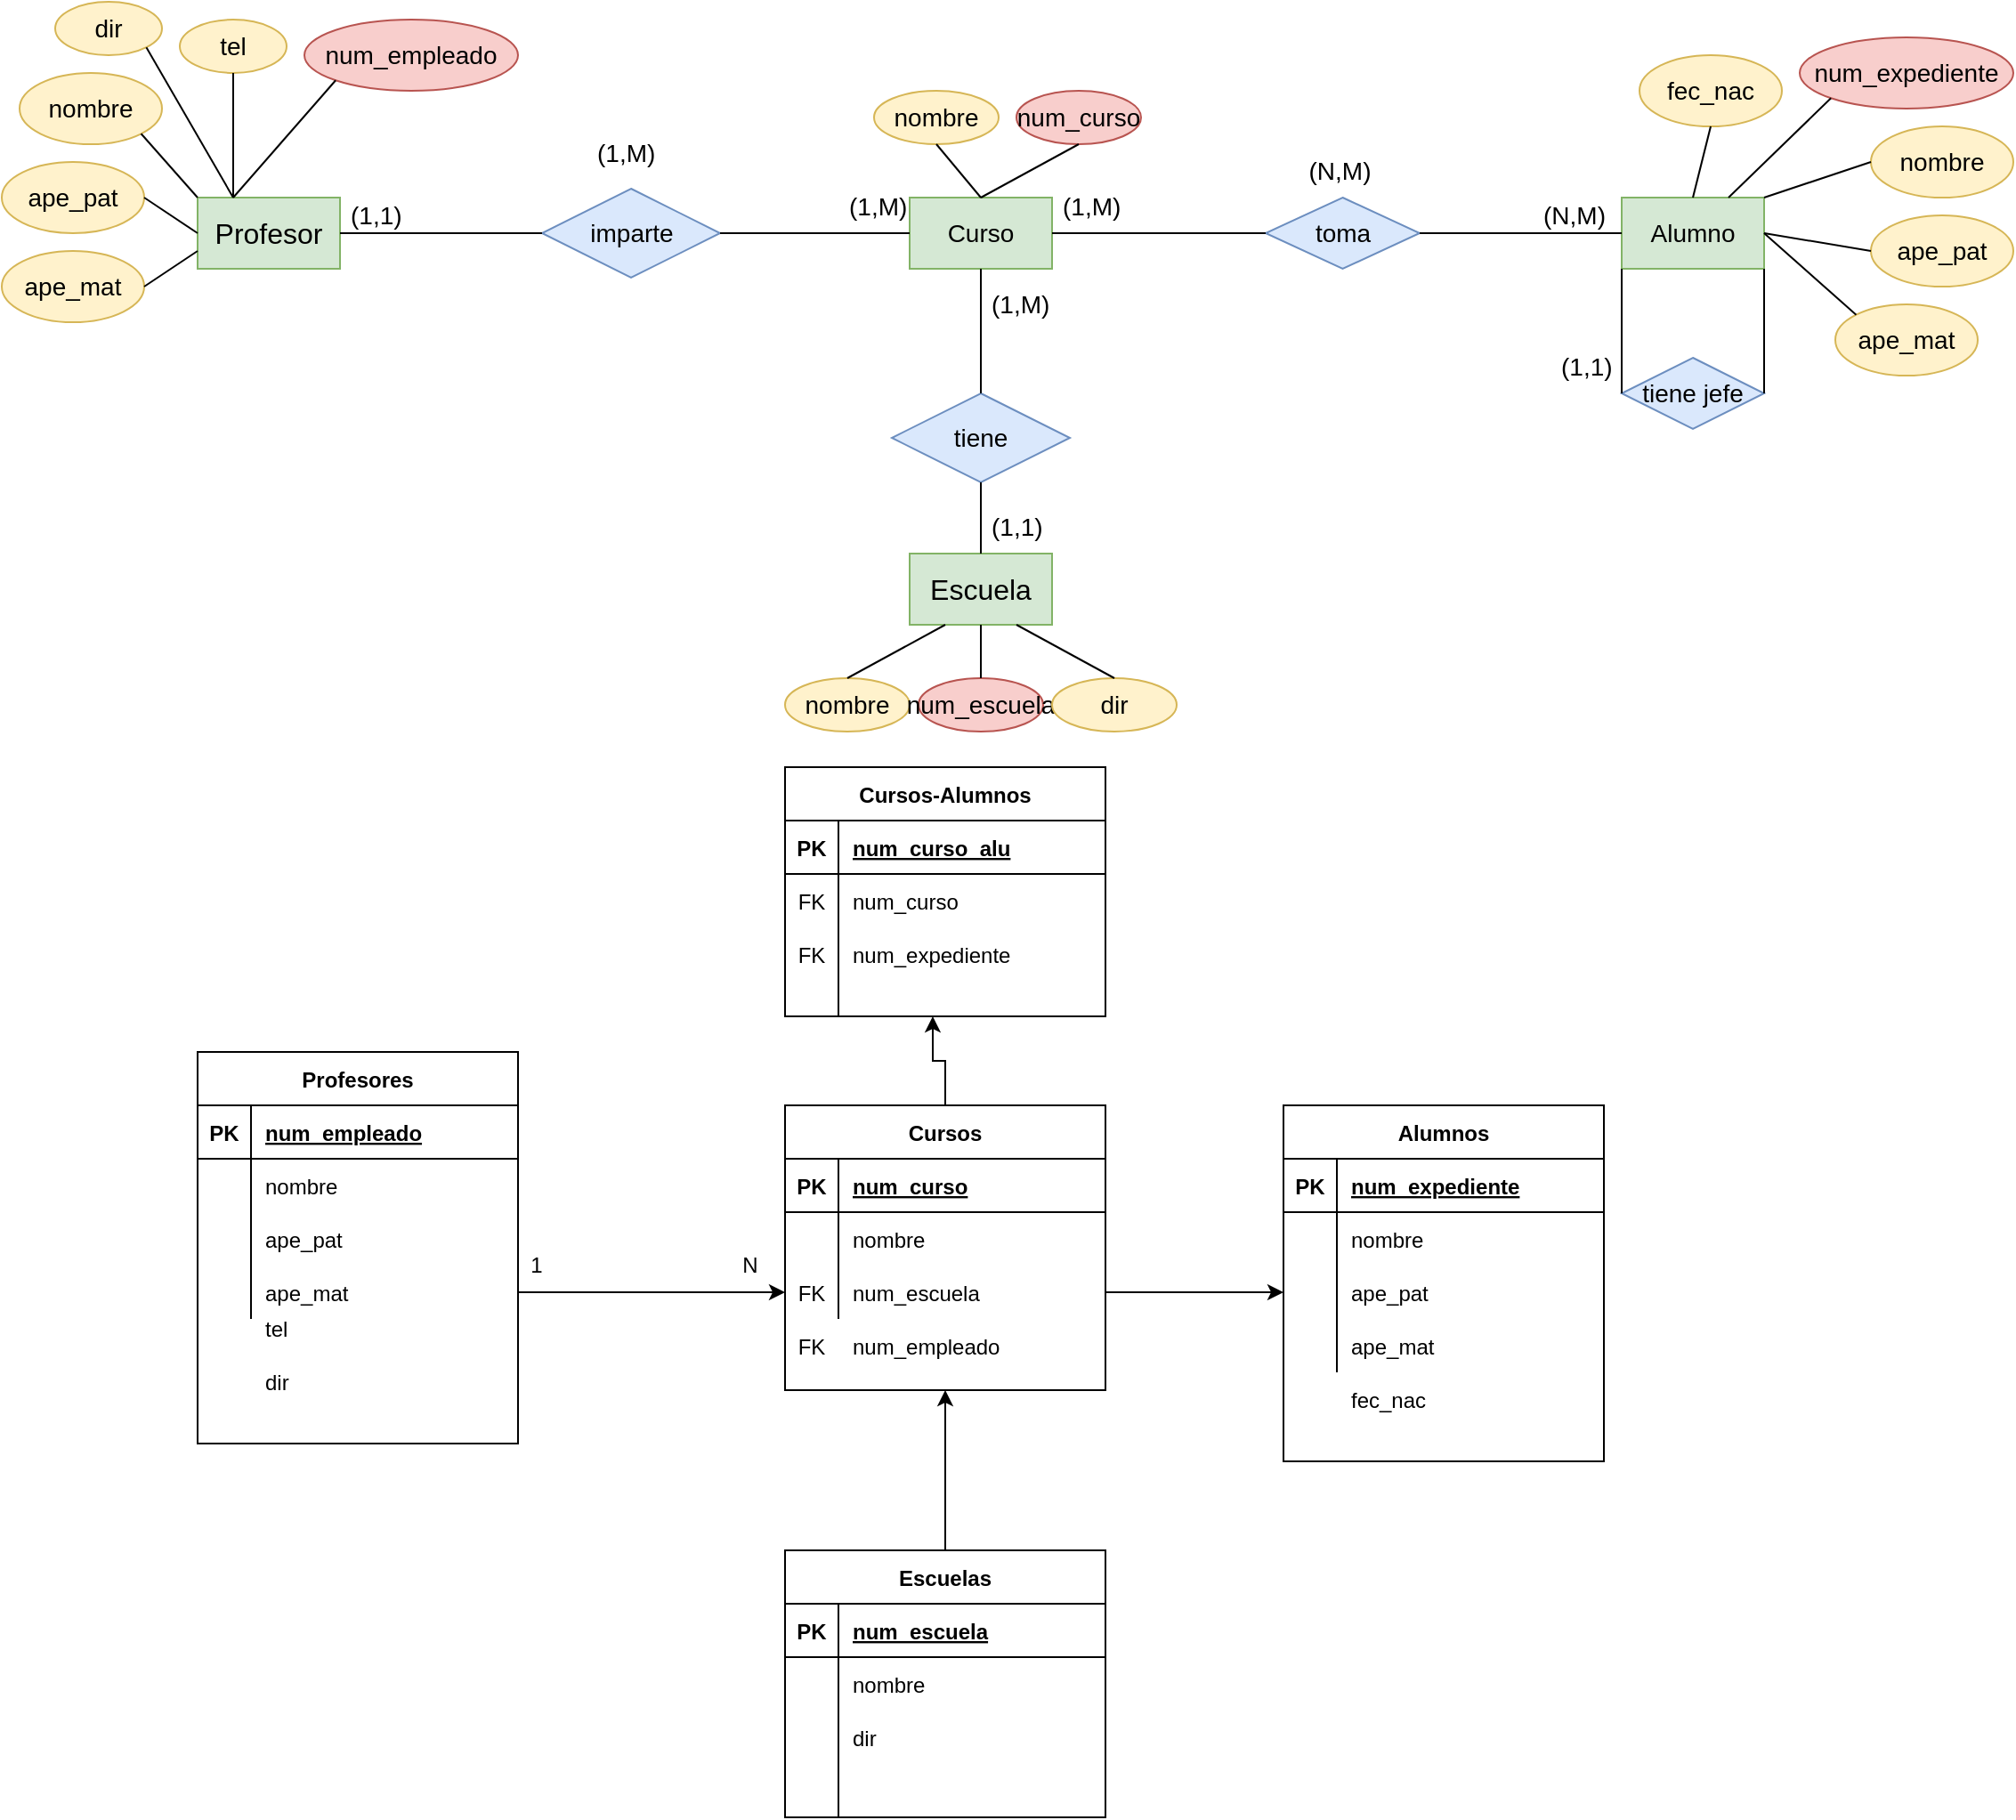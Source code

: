 <mxfile version="13.8.0" type="github">
  <diagram id="ArHhOgh3IaD8CNQqkL_k" name="Page-1">
    <mxGraphModel dx="1102" dy="557" grid="1" gridSize="10" guides="1" tooltips="1" connect="1" arrows="1" fold="1" page="1" pageScale="1" pageWidth="827" pageHeight="1169" math="0" shadow="0">
      <root>
        <mxCell id="0" />
        <mxCell id="1" parent="0" />
        <mxCell id="pSBBILQs86cwOw-8D6nt-1" value="Profesor" style="rounded=0;whiteSpace=wrap;html=1;fontSize=16;fillColor=#d5e8d4;strokeColor=#82b366;" parent="1" vertex="1">
          <mxGeometry x="120" y="280" width="80" height="40" as="geometry" />
        </mxCell>
        <mxCell id="pSBBILQs86cwOw-8D6nt-2" value="num_empleado" style="ellipse;whiteSpace=wrap;html=1;align=center;fontSize=14;fillColor=#f8cecc;strokeColor=#b85450;" parent="1" vertex="1">
          <mxGeometry x="180" y="180" width="120" height="40" as="geometry" />
        </mxCell>
        <mxCell id="pSBBILQs86cwOw-8D6nt-3" value="nombre" style="ellipse;whiteSpace=wrap;html=1;align=center;fontSize=14;fillColor=#fff2cc;strokeColor=#d6b656;" parent="1" vertex="1">
          <mxGeometry x="20" y="210" width="80" height="40" as="geometry" />
        </mxCell>
        <mxCell id="pSBBILQs86cwOw-8D6nt-4" value="ape_pat" style="ellipse;whiteSpace=wrap;html=1;align=center;fontSize=14;fillColor=#fff2cc;strokeColor=#d6b656;" parent="1" vertex="1">
          <mxGeometry x="10" y="260" width="80" height="40" as="geometry" />
        </mxCell>
        <mxCell id="pSBBILQs86cwOw-8D6nt-7" value="ape_mat" style="ellipse;whiteSpace=wrap;html=1;align=center;fontSize=14;fillColor=#fff2cc;strokeColor=#d6b656;" parent="1" vertex="1">
          <mxGeometry x="10" y="310" width="80" height="40" as="geometry" />
        </mxCell>
        <mxCell id="pSBBILQs86cwOw-8D6nt-8" value="dir" style="ellipse;whiteSpace=wrap;html=1;align=center;fontSize=14;fillColor=#fff2cc;strokeColor=#d6b656;" parent="1" vertex="1">
          <mxGeometry x="40" y="170" width="60" height="30" as="geometry" />
        </mxCell>
        <mxCell id="pSBBILQs86cwOw-8D6nt-9" value="tel" style="ellipse;whiteSpace=wrap;html=1;align=center;fontSize=14;fillColor=#fff2cc;strokeColor=#d6b656;" parent="1" vertex="1">
          <mxGeometry x="110" y="180" width="60" height="30" as="geometry" />
        </mxCell>
        <mxCell id="pSBBILQs86cwOw-8D6nt-10" value="" style="endArrow=none;html=1;rounded=0;fontSize=14;exitX=1;exitY=0.5;exitDx=0;exitDy=0;entryX=0;entryY=0.75;entryDx=0;entryDy=0;" parent="1" source="pSBBILQs86cwOw-8D6nt-7" target="pSBBILQs86cwOw-8D6nt-1" edge="1">
          <mxGeometry relative="1" as="geometry">
            <mxPoint x="330" y="320" as="sourcePoint" />
            <mxPoint x="490" y="320" as="targetPoint" />
          </mxGeometry>
        </mxCell>
        <mxCell id="pSBBILQs86cwOw-8D6nt-11" value="" style="endArrow=none;html=1;rounded=0;fontSize=14;exitX=0;exitY=1;exitDx=0;exitDy=0;entryX=0.25;entryY=0;entryDx=0;entryDy=0;" parent="1" source="pSBBILQs86cwOw-8D6nt-2" target="pSBBILQs86cwOw-8D6nt-1" edge="1">
          <mxGeometry relative="1" as="geometry">
            <mxPoint x="330" y="320" as="sourcePoint" />
            <mxPoint x="490" y="320" as="targetPoint" />
          </mxGeometry>
        </mxCell>
        <mxCell id="pSBBILQs86cwOw-8D6nt-12" value="" style="endArrow=none;html=1;rounded=0;fontSize=14;entryX=0.25;entryY=0;entryDx=0;entryDy=0;" parent="1" source="pSBBILQs86cwOw-8D6nt-9" target="pSBBILQs86cwOw-8D6nt-1" edge="1">
          <mxGeometry relative="1" as="geometry">
            <mxPoint x="330" y="320" as="sourcePoint" />
            <mxPoint x="490" y="320" as="targetPoint" />
          </mxGeometry>
        </mxCell>
        <mxCell id="pSBBILQs86cwOw-8D6nt-13" value="" style="endArrow=none;html=1;rounded=0;fontSize=14;exitX=1;exitY=1;exitDx=0;exitDy=0;entryX=0.25;entryY=0;entryDx=0;entryDy=0;" parent="1" source="pSBBILQs86cwOw-8D6nt-8" target="pSBBILQs86cwOw-8D6nt-1" edge="1">
          <mxGeometry relative="1" as="geometry">
            <mxPoint x="330" y="320" as="sourcePoint" />
            <mxPoint x="490" y="320" as="targetPoint" />
          </mxGeometry>
        </mxCell>
        <mxCell id="pSBBILQs86cwOw-8D6nt-14" value="" style="endArrow=none;html=1;rounded=0;fontSize=14;exitX=1;exitY=1;exitDx=0;exitDy=0;entryX=0;entryY=0;entryDx=0;entryDy=0;" parent="1" source="pSBBILQs86cwOw-8D6nt-3" target="pSBBILQs86cwOw-8D6nt-1" edge="1">
          <mxGeometry relative="1" as="geometry">
            <mxPoint x="330" y="320" as="sourcePoint" />
            <mxPoint x="490" y="320" as="targetPoint" />
          </mxGeometry>
        </mxCell>
        <mxCell id="pSBBILQs86cwOw-8D6nt-15" value="" style="endArrow=none;html=1;rounded=0;fontSize=14;exitX=1;exitY=0.5;exitDx=0;exitDy=0;entryX=0;entryY=0.5;entryDx=0;entryDy=0;" parent="1" source="pSBBILQs86cwOw-8D6nt-4" target="pSBBILQs86cwOw-8D6nt-1" edge="1">
          <mxGeometry relative="1" as="geometry">
            <mxPoint x="330" y="320" as="sourcePoint" />
            <mxPoint x="490" y="320" as="targetPoint" />
          </mxGeometry>
        </mxCell>
        <mxCell id="pSBBILQs86cwOw-8D6nt-16" value="Curso" style="whiteSpace=wrap;html=1;align=center;fontSize=14;fillColor=#d5e8d4;strokeColor=#82b366;" parent="1" vertex="1">
          <mxGeometry x="520" y="280" width="80" height="40" as="geometry" />
        </mxCell>
        <mxCell id="pSBBILQs86cwOw-8D6nt-17" value="nombre" style="ellipse;whiteSpace=wrap;html=1;align=center;fontSize=14;fillColor=#fff2cc;strokeColor=#d6b656;" parent="1" vertex="1">
          <mxGeometry x="500" y="220" width="70" height="30" as="geometry" />
        </mxCell>
        <mxCell id="pSBBILQs86cwOw-8D6nt-18" value="num_curso" style="ellipse;whiteSpace=wrap;html=1;align=center;fontSize=14;fillColor=#f8cecc;strokeColor=#b85450;" parent="1" vertex="1">
          <mxGeometry x="580" y="220" width="70" height="30" as="geometry" />
        </mxCell>
        <mxCell id="pSBBILQs86cwOw-8D6nt-19" value="" style="endArrow=none;html=1;rounded=0;fontSize=14;exitX=0.5;exitY=1;exitDx=0;exitDy=0;entryX=0.5;entryY=0;entryDx=0;entryDy=0;" parent="1" source="pSBBILQs86cwOw-8D6nt-18" target="pSBBILQs86cwOw-8D6nt-16" edge="1">
          <mxGeometry relative="1" as="geometry">
            <mxPoint x="490" y="320" as="sourcePoint" />
            <mxPoint x="650" y="320" as="targetPoint" />
          </mxGeometry>
        </mxCell>
        <mxCell id="pSBBILQs86cwOw-8D6nt-20" value="" style="endArrow=none;html=1;rounded=0;fontSize=14;exitX=0.5;exitY=1;exitDx=0;exitDy=0;entryX=0.5;entryY=0;entryDx=0;entryDy=0;" parent="1" source="pSBBILQs86cwOw-8D6nt-17" target="pSBBILQs86cwOw-8D6nt-16" edge="1">
          <mxGeometry relative="1" as="geometry">
            <mxPoint x="490" y="320" as="sourcePoint" />
            <mxPoint x="650" y="320" as="targetPoint" />
          </mxGeometry>
        </mxCell>
        <mxCell id="pSBBILQs86cwOw-8D6nt-21" value="Alumno" style="whiteSpace=wrap;html=1;align=center;fontSize=14;fillColor=#d5e8d4;strokeColor=#82b366;" parent="1" vertex="1">
          <mxGeometry x="920" y="280" width="80" height="40" as="geometry" />
        </mxCell>
        <mxCell id="pSBBILQs86cwOw-8D6nt-22" value="num_expediente" style="ellipse;whiteSpace=wrap;html=1;align=center;fontSize=14;fillColor=#f8cecc;strokeColor=#b85450;" parent="1" vertex="1">
          <mxGeometry x="1020" y="190" width="120" height="40" as="geometry" />
        </mxCell>
        <mxCell id="pSBBILQs86cwOw-8D6nt-23" value="nombre" style="ellipse;whiteSpace=wrap;html=1;align=center;fontSize=14;fillColor=#fff2cc;strokeColor=#d6b656;" parent="1" vertex="1">
          <mxGeometry x="1060" y="240" width="80" height="40" as="geometry" />
        </mxCell>
        <mxCell id="pSBBILQs86cwOw-8D6nt-24" value="ape_pat" style="ellipse;whiteSpace=wrap;html=1;align=center;fontSize=14;fillColor=#fff2cc;strokeColor=#d6b656;" parent="1" vertex="1">
          <mxGeometry x="1060" y="290" width="80" height="40" as="geometry" />
        </mxCell>
        <mxCell id="pSBBILQs86cwOw-8D6nt-25" value="ape_mat" style="ellipse;whiteSpace=wrap;html=1;align=center;fontSize=14;fillColor=#fff2cc;strokeColor=#d6b656;" parent="1" vertex="1">
          <mxGeometry x="1040" y="340" width="80" height="40" as="geometry" />
        </mxCell>
        <mxCell id="pSBBILQs86cwOw-8D6nt-26" value="fec_nac" style="ellipse;whiteSpace=wrap;html=1;align=center;fontSize=14;fillColor=#fff2cc;strokeColor=#d6b656;" parent="1" vertex="1">
          <mxGeometry x="930" y="200" width="80" height="40" as="geometry" />
        </mxCell>
        <mxCell id="pSBBILQs86cwOw-8D6nt-27" value="" style="endArrow=none;html=1;rounded=0;fontSize=14;entryX=0;entryY=0;entryDx=0;entryDy=0;exitX=1;exitY=0.5;exitDx=0;exitDy=0;" parent="1" source="pSBBILQs86cwOw-8D6nt-21" target="pSBBILQs86cwOw-8D6nt-25" edge="1">
          <mxGeometry relative="1" as="geometry">
            <mxPoint x="650" y="320" as="sourcePoint" />
            <mxPoint x="810" y="320" as="targetPoint" />
          </mxGeometry>
        </mxCell>
        <mxCell id="pSBBILQs86cwOw-8D6nt-28" value="" style="endArrow=none;html=1;rounded=0;fontSize=14;entryX=0;entryY=0.5;entryDx=0;entryDy=0;exitX=1;exitY=0.5;exitDx=0;exitDy=0;" parent="1" source="pSBBILQs86cwOw-8D6nt-21" target="pSBBILQs86cwOw-8D6nt-24" edge="1">
          <mxGeometry relative="1" as="geometry">
            <mxPoint x="650" y="320" as="sourcePoint" />
            <mxPoint x="810" y="320" as="targetPoint" />
          </mxGeometry>
        </mxCell>
        <mxCell id="pSBBILQs86cwOw-8D6nt-29" value="" style="endArrow=none;html=1;rounded=0;fontSize=14;entryX=0;entryY=0.5;entryDx=0;entryDy=0;exitX=1;exitY=0;exitDx=0;exitDy=0;" parent="1" source="pSBBILQs86cwOw-8D6nt-21" target="pSBBILQs86cwOw-8D6nt-23" edge="1">
          <mxGeometry relative="1" as="geometry">
            <mxPoint x="650" y="320" as="sourcePoint" />
            <mxPoint x="810" y="320" as="targetPoint" />
          </mxGeometry>
        </mxCell>
        <mxCell id="pSBBILQs86cwOw-8D6nt-30" value="" style="endArrow=none;html=1;rounded=0;fontSize=14;entryX=0;entryY=1;entryDx=0;entryDy=0;exitX=0.75;exitY=0;exitDx=0;exitDy=0;" parent="1" source="pSBBILQs86cwOw-8D6nt-21" target="pSBBILQs86cwOw-8D6nt-22" edge="1">
          <mxGeometry relative="1" as="geometry">
            <mxPoint x="650" y="320" as="sourcePoint" />
            <mxPoint x="810" y="320" as="targetPoint" />
          </mxGeometry>
        </mxCell>
        <mxCell id="pSBBILQs86cwOw-8D6nt-31" value="" style="endArrow=none;html=1;rounded=0;fontSize=14;entryX=0.5;entryY=1;entryDx=0;entryDy=0;exitX=0.5;exitY=0;exitDx=0;exitDy=0;" parent="1" source="pSBBILQs86cwOw-8D6nt-21" target="pSBBILQs86cwOw-8D6nt-26" edge="1">
          <mxGeometry relative="1" as="geometry">
            <mxPoint x="650" y="320" as="sourcePoint" />
            <mxPoint x="810" y="320" as="targetPoint" />
          </mxGeometry>
        </mxCell>
        <mxCell id="pSBBILQs86cwOw-8D6nt-33" value="imparte" style="shape=rhombus;perimeter=rhombusPerimeter;whiteSpace=wrap;html=1;align=center;fontSize=14;fillColor=#dae8fc;strokeColor=#6c8ebf;" parent="1" vertex="1">
          <mxGeometry x="313.5" y="275" width="100" height="50" as="geometry" />
        </mxCell>
        <mxCell id="pSBBILQs86cwOw-8D6nt-34" value="" style="endArrow=none;html=1;rounded=0;fontSize=14;exitX=1;exitY=0.5;exitDx=0;exitDy=0;entryX=0;entryY=0.5;entryDx=0;entryDy=0;" parent="1" source="pSBBILQs86cwOw-8D6nt-1" target="pSBBILQs86cwOw-8D6nt-33" edge="1">
          <mxGeometry relative="1" as="geometry">
            <mxPoint x="330" y="320" as="sourcePoint" />
            <mxPoint x="490" y="320" as="targetPoint" />
          </mxGeometry>
        </mxCell>
        <mxCell id="pSBBILQs86cwOw-8D6nt-35" value="" style="endArrow=none;html=1;rounded=0;fontSize=14;entryX=0;entryY=0.5;entryDx=0;entryDy=0;exitX=1;exitY=0.5;exitDx=0;exitDy=0;" parent="1" source="pSBBILQs86cwOw-8D6nt-33" target="pSBBILQs86cwOw-8D6nt-16" edge="1">
          <mxGeometry relative="1" as="geometry">
            <mxPoint x="330" y="320" as="sourcePoint" />
            <mxPoint x="490" y="320" as="targetPoint" />
          </mxGeometry>
        </mxCell>
        <mxCell id="pSBBILQs86cwOw-8D6nt-41" value="tiene jefe" style="shape=rhombus;perimeter=rhombusPerimeter;whiteSpace=wrap;html=1;align=center;fontSize=14;fillColor=#dae8fc;strokeColor=#6c8ebf;" parent="1" vertex="1">
          <mxGeometry x="920" y="370" width="80" height="40" as="geometry" />
        </mxCell>
        <mxCell id="pSBBILQs86cwOw-8D6nt-42" value="" style="endArrow=none;html=1;rounded=0;fontSize=14;entryX=0;entryY=1;entryDx=0;entryDy=0;exitX=0;exitY=0.5;exitDx=0;exitDy=0;" parent="1" source="pSBBILQs86cwOw-8D6nt-41" target="pSBBILQs86cwOw-8D6nt-21" edge="1">
          <mxGeometry relative="1" as="geometry">
            <mxPoint x="900" y="380" as="sourcePoint" />
            <mxPoint x="800" y="320" as="targetPoint" />
          </mxGeometry>
        </mxCell>
        <mxCell id="pSBBILQs86cwOw-8D6nt-43" value="" style="endArrow=none;html=1;rounded=0;fontSize=14;entryX=1;entryY=1;entryDx=0;entryDy=0;exitX=1;exitY=0.5;exitDx=0;exitDy=0;" parent="1" source="pSBBILQs86cwOw-8D6nt-41" target="pSBBILQs86cwOw-8D6nt-21" edge="1">
          <mxGeometry relative="1" as="geometry">
            <mxPoint x="640" y="320" as="sourcePoint" />
            <mxPoint x="800" y="320" as="targetPoint" />
          </mxGeometry>
        </mxCell>
        <mxCell id="pSBBILQs86cwOw-8D6nt-36" value="toma" style="shape=rhombus;perimeter=rhombusPerimeter;whiteSpace=wrap;html=1;align=center;fontSize=14;fillColor=#dae8fc;strokeColor=#6c8ebf;" parent="1" vertex="1">
          <mxGeometry x="720" y="280" width="86.5" height="40" as="geometry" />
        </mxCell>
        <mxCell id="pSBBILQs86cwOw-8D6nt-47" value="" style="endArrow=none;html=1;rounded=0;fontSize=14;entryX=0;entryY=0.5;entryDx=0;entryDy=0;exitX=1;exitY=0.5;exitDx=0;exitDy=0;" parent="1" source="pSBBILQs86cwOw-8D6nt-16" target="pSBBILQs86cwOw-8D6nt-36" edge="1">
          <mxGeometry relative="1" as="geometry">
            <mxPoint x="460" y="320" as="sourcePoint" />
            <mxPoint x="620" y="320" as="targetPoint" />
          </mxGeometry>
        </mxCell>
        <mxCell id="pSBBILQs86cwOw-8D6nt-48" value="" style="endArrow=none;html=1;rounded=0;fontSize=14;entryX=0;entryY=0.5;entryDx=0;entryDy=0;exitX=1;exitY=0.5;exitDx=0;exitDy=0;" parent="1" source="pSBBILQs86cwOw-8D6nt-36" target="pSBBILQs86cwOw-8D6nt-21" edge="1">
          <mxGeometry relative="1" as="geometry">
            <mxPoint x="460" y="320" as="sourcePoint" />
            <mxPoint x="620" y="320" as="targetPoint" />
          </mxGeometry>
        </mxCell>
        <mxCell id="pSBBILQs86cwOw-8D6nt-49" value="(1,M)" style="text;strokeColor=none;fillColor=none;spacingLeft=4;spacingRight=4;overflow=hidden;rotatable=0;points=[[0,0.5],[1,0.5]];portConstraint=eastwest;fontSize=14;" parent="1" vertex="1">
          <mxGeometry x="600" y="270" width="50" height="30" as="geometry" />
        </mxCell>
        <mxCell id="pSBBILQs86cwOw-8D6nt-51" value="(1,1)" style="text;strokeColor=none;fillColor=none;spacingLeft=4;spacingRight=4;overflow=hidden;rotatable=0;points=[[0,0.5],[1,0.5]];portConstraint=eastwest;fontSize=14;" parent="1" vertex="1">
          <mxGeometry x="200" y="275" width="50" height="30" as="geometry" />
        </mxCell>
        <mxCell id="jHb059mSEohOz7xkPlQN-1" value="(1,1)" style="text;strokeColor=none;fillColor=none;spacingLeft=4;spacingRight=4;overflow=hidden;rotatable=0;points=[[0,0.5],[1,0.5]];portConstraint=eastwest;fontSize=14;" parent="1" vertex="1">
          <mxGeometry x="880" y="360" width="50" height="30" as="geometry" />
        </mxCell>
        <mxCell id="jHb059mSEohOz7xkPlQN-2" value="(1,M)" style="text;strokeColor=none;fillColor=none;spacingLeft=4;spacingRight=4;overflow=hidden;rotatable=0;points=[[0,0.5],[1,0.5]];portConstraint=eastwest;fontSize=14;" parent="1" vertex="1">
          <mxGeometry x="480" y="270" width="50" height="30" as="geometry" />
        </mxCell>
        <mxCell id="jHb059mSEohOz7xkPlQN-4" value="(N,M)" style="text;strokeColor=none;fillColor=none;spacingLeft=4;spacingRight=4;overflow=hidden;rotatable=0;points=[[0,0.5],[1,0.5]];portConstraint=eastwest;fontSize=14;" parent="1" vertex="1">
          <mxGeometry x="870" y="275" width="50" height="30" as="geometry" />
        </mxCell>
        <mxCell id="jHb059mSEohOz7xkPlQN-5" value="Escuela" style="rounded=0;whiteSpace=wrap;html=1;fontSize=16;fillColor=#d5e8d4;strokeColor=#82b366;" parent="1" vertex="1">
          <mxGeometry x="520" y="480" width="80" height="40" as="geometry" />
        </mxCell>
        <mxCell id="jHb059mSEohOz7xkPlQN-6" value="tiene" style="shape=rhombus;perimeter=rhombusPerimeter;whiteSpace=wrap;html=1;align=center;fontSize=14;fillColor=#dae8fc;strokeColor=#6c8ebf;" parent="1" vertex="1">
          <mxGeometry x="510" y="390" width="100" height="50" as="geometry" />
        </mxCell>
        <mxCell id="jHb059mSEohOz7xkPlQN-7" value="" style="endArrow=none;html=1;rounded=0;entryX=0.5;entryY=0;entryDx=0;entryDy=0;exitX=0.5;exitY=1;exitDx=0;exitDy=0;" parent="1" source="pSBBILQs86cwOw-8D6nt-16" target="jHb059mSEohOz7xkPlQN-6" edge="1">
          <mxGeometry relative="1" as="geometry">
            <mxPoint x="520" y="340" as="sourcePoint" />
            <mxPoint x="640" y="320" as="targetPoint" />
          </mxGeometry>
        </mxCell>
        <mxCell id="jHb059mSEohOz7xkPlQN-8" value="" style="endArrow=none;html=1;rounded=0;exitX=0.5;exitY=1;exitDx=0;exitDy=0;entryX=0.5;entryY=0;entryDx=0;entryDy=0;" parent="1" source="jHb059mSEohOz7xkPlQN-6" target="jHb059mSEohOz7xkPlQN-5" edge="1">
          <mxGeometry relative="1" as="geometry">
            <mxPoint x="480" y="320" as="sourcePoint" />
            <mxPoint x="640" y="320" as="targetPoint" />
          </mxGeometry>
        </mxCell>
        <mxCell id="jHb059mSEohOz7xkPlQN-9" value="(1,1)" style="text;strokeColor=none;fillColor=none;spacingLeft=4;spacingRight=4;overflow=hidden;rotatable=0;points=[[0,0.5],[1,0.5]];portConstraint=eastwest;fontSize=14;" parent="1" vertex="1">
          <mxGeometry x="560" y="450" width="50" height="30" as="geometry" />
        </mxCell>
        <mxCell id="jHb059mSEohOz7xkPlQN-10" value="(1,M)" style="text;strokeColor=none;fillColor=none;spacingLeft=4;spacingRight=4;overflow=hidden;rotatable=0;points=[[0,0.5],[1,0.5]];portConstraint=eastwest;fontSize=14;" parent="1" vertex="1">
          <mxGeometry x="560" y="325" width="50" height="30" as="geometry" />
        </mxCell>
        <mxCell id="jHb059mSEohOz7xkPlQN-11" value="(1,M)" style="text;strokeColor=none;fillColor=none;spacingLeft=4;spacingRight=4;overflow=hidden;rotatable=0;points=[[0,0.5],[1,0.5]];portConstraint=eastwest;fontSize=14;" parent="1" vertex="1">
          <mxGeometry x="338.5" y="240" width="50" height="30" as="geometry" />
        </mxCell>
        <mxCell id="jHb059mSEohOz7xkPlQN-12" value="(N,M)" style="text;strokeColor=none;fillColor=none;spacingLeft=4;spacingRight=4;overflow=hidden;rotatable=0;points=[[0,0.5],[1,0.5]];portConstraint=eastwest;fontSize=14;" parent="1" vertex="1">
          <mxGeometry x="738.25" y="250" width="50" height="30" as="geometry" />
        </mxCell>
        <mxCell id="jHb059mSEohOz7xkPlQN-55" value="nombre" style="ellipse;whiteSpace=wrap;html=1;align=center;fontSize=14;fillColor=#fff2cc;strokeColor=#d6b656;" parent="1" vertex="1">
          <mxGeometry x="450" y="550" width="70" height="30" as="geometry" />
        </mxCell>
        <mxCell id="jHb059mSEohOz7xkPlQN-56" value="num_escuela" style="ellipse;whiteSpace=wrap;html=1;align=center;fontSize=14;fillColor=#f8cecc;strokeColor=#b85450;" parent="1" vertex="1">
          <mxGeometry x="525" y="550" width="70" height="30" as="geometry" />
        </mxCell>
        <mxCell id="jHb059mSEohOz7xkPlQN-57" value="dir" style="ellipse;whiteSpace=wrap;html=1;align=center;fontSize=14;fillColor=#fff2cc;strokeColor=#d6b656;" parent="1" vertex="1">
          <mxGeometry x="600" y="550" width="70" height="30" as="geometry" />
        </mxCell>
        <mxCell id="jHb059mSEohOz7xkPlQN-58" value="" style="endArrow=none;html=1;rounded=0;entryX=0.5;entryY=0;entryDx=0;entryDy=0;exitX=0.75;exitY=1;exitDx=0;exitDy=0;" parent="1" source="jHb059mSEohOz7xkPlQN-5" target="jHb059mSEohOz7xkPlQN-57" edge="1">
          <mxGeometry relative="1" as="geometry">
            <mxPoint x="480" y="510" as="sourcePoint" />
            <mxPoint x="640" y="510" as="targetPoint" />
          </mxGeometry>
        </mxCell>
        <mxCell id="jHb059mSEohOz7xkPlQN-59" value="" style="endArrow=none;html=1;rounded=0;exitX=0.5;exitY=0;exitDx=0;exitDy=0;entryX=0.5;entryY=1;entryDx=0;entryDy=0;" parent="1" source="jHb059mSEohOz7xkPlQN-56" target="jHb059mSEohOz7xkPlQN-5" edge="1">
          <mxGeometry relative="1" as="geometry">
            <mxPoint x="480" y="510" as="sourcePoint" />
            <mxPoint x="640" y="510" as="targetPoint" />
          </mxGeometry>
        </mxCell>
        <mxCell id="jHb059mSEohOz7xkPlQN-60" value="" style="endArrow=none;html=1;rounded=0;exitX=0.5;exitY=0;exitDx=0;exitDy=0;entryX=0.25;entryY=1;entryDx=0;entryDy=0;" parent="1" source="jHb059mSEohOz7xkPlQN-55" target="jHb059mSEohOz7xkPlQN-5" edge="1">
          <mxGeometry relative="1" as="geometry">
            <mxPoint x="480" y="510" as="sourcePoint" />
            <mxPoint x="640" y="510" as="targetPoint" />
          </mxGeometry>
        </mxCell>
        <mxCell id="jHb059mSEohOz7xkPlQN-74" value="" style="shape=partialRectangle;collapsible=0;dropTarget=0;pointerEvents=0;fillColor=none;top=0;left=0;bottom=0;right=0;points=[[0,0.5],[1,0.5]];portConstraint=eastwest;" parent="1" vertex="1">
          <mxGeometry x="730" y="940" width="180" height="30" as="geometry" />
        </mxCell>
        <mxCell id="jHb059mSEohOz7xkPlQN-75" value="" style="shape=partialRectangle;connectable=0;fillColor=none;top=0;left=0;bottom=0;right=0;editable=1;overflow=hidden;" parent="jHb059mSEohOz7xkPlQN-74" vertex="1">
          <mxGeometry width="30" height="30" as="geometry" />
        </mxCell>
        <mxCell id="jHb059mSEohOz7xkPlQN-76" value="fec_nac" style="shape=partialRectangle;connectable=0;fillColor=none;top=0;left=0;bottom=0;right=0;align=left;spacingLeft=6;overflow=hidden;" parent="jHb059mSEohOz7xkPlQN-74" vertex="1">
          <mxGeometry x="30" width="150" height="30" as="geometry" />
        </mxCell>
        <mxCell id="jHb059mSEohOz7xkPlQN-79" value="" style="shape=partialRectangle;collapsible=0;dropTarget=0;pointerEvents=0;fillColor=none;top=0;left=0;bottom=0;right=0;points=[[0,0.5],[1,0.5]];portConstraint=eastwest;" parent="1" vertex="1">
          <mxGeometry x="450" y="910" width="180" height="30" as="geometry" />
        </mxCell>
        <mxCell id="jHb059mSEohOz7xkPlQN-80" value="FK" style="shape=partialRectangle;connectable=0;fillColor=none;top=0;left=0;bottom=0;right=0;editable=1;overflow=hidden;" parent="jHb059mSEohOz7xkPlQN-79" vertex="1">
          <mxGeometry width="30" height="30" as="geometry" />
        </mxCell>
        <mxCell id="jHb059mSEohOz7xkPlQN-81" value="num_empleado" style="shape=partialRectangle;connectable=0;fillColor=none;top=0;left=0;bottom=0;right=0;align=left;spacingLeft=6;overflow=hidden;" parent="jHb059mSEohOz7xkPlQN-79" vertex="1">
          <mxGeometry x="30" width="150" height="30" as="geometry" />
        </mxCell>
        <mxCell id="jHb059mSEohOz7xkPlQN-82" value="" style="group" parent="1" vertex="1" connectable="0">
          <mxGeometry x="120" y="760" width="180" height="220" as="geometry" />
        </mxCell>
        <mxCell id="jHb059mSEohOz7xkPlQN-27" value="tel" style="shape=partialRectangle;connectable=0;fillColor=none;top=0;left=0;bottom=0;right=0;align=left;spacingLeft=6;overflow=hidden;" parent="jHb059mSEohOz7xkPlQN-82" vertex="1">
          <mxGeometry x="30" y="140" width="150" height="30" as="geometry" />
        </mxCell>
        <mxCell id="jHb059mSEohOz7xkPlQN-28" value="dir" style="shape=partialRectangle;connectable=0;fillColor=none;top=0;left=0;bottom=0;right=0;align=left;spacingLeft=6;overflow=hidden;" parent="jHb059mSEohOz7xkPlQN-82" vertex="1">
          <mxGeometry x="30" y="170" width="150" height="30" as="geometry" />
        </mxCell>
        <mxCell id="jHb059mSEohOz7xkPlQN-14" value="Profesores" style="shape=table;startSize=30;container=1;collapsible=1;childLayout=tableLayout;fixedRows=1;rowLines=0;fontStyle=1;align=center;resizeLast=1;" parent="jHb059mSEohOz7xkPlQN-82" vertex="1">
          <mxGeometry width="180" height="220" as="geometry" />
        </mxCell>
        <mxCell id="jHb059mSEohOz7xkPlQN-15" value="" style="shape=partialRectangle;collapsible=0;dropTarget=0;pointerEvents=0;fillColor=none;top=0;left=0;bottom=1;right=0;points=[[0,0.5],[1,0.5]];portConstraint=eastwest;" parent="jHb059mSEohOz7xkPlQN-14" vertex="1">
          <mxGeometry y="30" width="180" height="30" as="geometry" />
        </mxCell>
        <mxCell id="jHb059mSEohOz7xkPlQN-16" value="PK" style="shape=partialRectangle;connectable=0;fillColor=none;top=0;left=0;bottom=0;right=0;fontStyle=1;overflow=hidden;" parent="jHb059mSEohOz7xkPlQN-15" vertex="1">
          <mxGeometry width="30" height="30" as="geometry" />
        </mxCell>
        <mxCell id="jHb059mSEohOz7xkPlQN-17" value="num_empleado" style="shape=partialRectangle;connectable=0;fillColor=none;top=0;left=0;bottom=0;right=0;align=left;spacingLeft=6;fontStyle=5;overflow=hidden;" parent="jHb059mSEohOz7xkPlQN-15" vertex="1">
          <mxGeometry x="30" width="150" height="30" as="geometry" />
        </mxCell>
        <mxCell id="jHb059mSEohOz7xkPlQN-18" value="" style="shape=partialRectangle;collapsible=0;dropTarget=0;pointerEvents=0;fillColor=none;top=0;left=0;bottom=0;right=0;points=[[0,0.5],[1,0.5]];portConstraint=eastwest;" parent="jHb059mSEohOz7xkPlQN-14" vertex="1">
          <mxGeometry y="60" width="180" height="30" as="geometry" />
        </mxCell>
        <mxCell id="jHb059mSEohOz7xkPlQN-19" value="" style="shape=partialRectangle;connectable=0;fillColor=none;top=0;left=0;bottom=0;right=0;editable=1;overflow=hidden;" parent="jHb059mSEohOz7xkPlQN-18" vertex="1">
          <mxGeometry width="30" height="30" as="geometry" />
        </mxCell>
        <mxCell id="jHb059mSEohOz7xkPlQN-20" value="nombre" style="shape=partialRectangle;connectable=0;fillColor=none;top=0;left=0;bottom=0;right=0;align=left;spacingLeft=6;overflow=hidden;" parent="jHb059mSEohOz7xkPlQN-18" vertex="1">
          <mxGeometry x="30" width="150" height="30" as="geometry" />
        </mxCell>
        <mxCell id="jHb059mSEohOz7xkPlQN-21" value="" style="shape=partialRectangle;collapsible=0;dropTarget=0;pointerEvents=0;fillColor=none;top=0;left=0;bottom=0;right=0;points=[[0,0.5],[1,0.5]];portConstraint=eastwest;" parent="jHb059mSEohOz7xkPlQN-14" vertex="1">
          <mxGeometry y="90" width="180" height="30" as="geometry" />
        </mxCell>
        <mxCell id="jHb059mSEohOz7xkPlQN-22" value="" style="shape=partialRectangle;connectable=0;fillColor=none;top=0;left=0;bottom=0;right=0;editable=1;overflow=hidden;" parent="jHb059mSEohOz7xkPlQN-21" vertex="1">
          <mxGeometry width="30" height="30" as="geometry" />
        </mxCell>
        <mxCell id="jHb059mSEohOz7xkPlQN-23" value="ape_pat" style="shape=partialRectangle;connectable=0;fillColor=none;top=0;left=0;bottom=0;right=0;align=left;spacingLeft=6;overflow=hidden;" parent="jHb059mSEohOz7xkPlQN-21" vertex="1">
          <mxGeometry x="30" width="150" height="30" as="geometry" />
        </mxCell>
        <mxCell id="jHb059mSEohOz7xkPlQN-24" value="" style="shape=partialRectangle;collapsible=0;dropTarget=0;pointerEvents=0;fillColor=none;top=0;left=0;bottom=0;right=0;points=[[0,0.5],[1,0.5]];portConstraint=eastwest;" parent="jHb059mSEohOz7xkPlQN-14" vertex="1">
          <mxGeometry y="120" width="180" height="30" as="geometry" />
        </mxCell>
        <mxCell id="jHb059mSEohOz7xkPlQN-25" value="" style="shape=partialRectangle;connectable=0;fillColor=none;top=0;left=0;bottom=0;right=0;editable=1;overflow=hidden;" parent="jHb059mSEohOz7xkPlQN-24" vertex="1">
          <mxGeometry width="30" height="30" as="geometry" />
        </mxCell>
        <mxCell id="jHb059mSEohOz7xkPlQN-26" value="ape_mat" style="shape=partialRectangle;connectable=0;fillColor=none;top=0;left=0;bottom=0;right=0;align=left;spacingLeft=6;overflow=hidden;" parent="jHb059mSEohOz7xkPlQN-24" vertex="1">
          <mxGeometry x="30" width="150" height="30" as="geometry" />
        </mxCell>
        <mxCell id="jHb059mSEohOz7xkPlQN-98" style="edgeStyle=orthogonalEdgeStyle;rounded=0;orthogonalLoop=1;jettySize=auto;html=1;exitX=0.5;exitY=0;exitDx=0;exitDy=0;entryX=0.461;entryY=1;entryDx=0;entryDy=0;entryPerimeter=0;" parent="1" source="jHb059mSEohOz7xkPlQN-29" target="jHb059mSEohOz7xkPlQN-93" edge="1">
          <mxGeometry relative="1" as="geometry" />
        </mxCell>
        <mxCell id="jHb059mSEohOz7xkPlQN-29" value="Cursos" style="shape=table;startSize=30;container=1;collapsible=1;childLayout=tableLayout;fixedRows=1;rowLines=0;fontStyle=1;align=center;resizeLast=1;" parent="1" vertex="1">
          <mxGeometry x="450" y="790" width="180" height="160" as="geometry" />
        </mxCell>
        <mxCell id="jHb059mSEohOz7xkPlQN-30" value="" style="shape=partialRectangle;collapsible=0;dropTarget=0;pointerEvents=0;fillColor=none;top=0;left=0;bottom=1;right=0;points=[[0,0.5],[1,0.5]];portConstraint=eastwest;" parent="jHb059mSEohOz7xkPlQN-29" vertex="1">
          <mxGeometry y="30" width="180" height="30" as="geometry" />
        </mxCell>
        <mxCell id="jHb059mSEohOz7xkPlQN-31" value="PK" style="shape=partialRectangle;connectable=0;fillColor=none;top=0;left=0;bottom=0;right=0;fontStyle=1;overflow=hidden;" parent="jHb059mSEohOz7xkPlQN-30" vertex="1">
          <mxGeometry width="30" height="30" as="geometry" />
        </mxCell>
        <mxCell id="jHb059mSEohOz7xkPlQN-32" value="num_curso" style="shape=partialRectangle;connectable=0;fillColor=none;top=0;left=0;bottom=0;right=0;align=left;spacingLeft=6;fontStyle=5;overflow=hidden;" parent="jHb059mSEohOz7xkPlQN-30" vertex="1">
          <mxGeometry x="30" width="150" height="30" as="geometry" />
        </mxCell>
        <mxCell id="jHb059mSEohOz7xkPlQN-33" value="" style="shape=partialRectangle;collapsible=0;dropTarget=0;pointerEvents=0;fillColor=none;top=0;left=0;bottom=0;right=0;points=[[0,0.5],[1,0.5]];portConstraint=eastwest;" parent="jHb059mSEohOz7xkPlQN-29" vertex="1">
          <mxGeometry y="60" width="180" height="30" as="geometry" />
        </mxCell>
        <mxCell id="jHb059mSEohOz7xkPlQN-34" value="" style="shape=partialRectangle;connectable=0;fillColor=none;top=0;left=0;bottom=0;right=0;editable=1;overflow=hidden;" parent="jHb059mSEohOz7xkPlQN-33" vertex="1">
          <mxGeometry width="30" height="30" as="geometry" />
        </mxCell>
        <mxCell id="jHb059mSEohOz7xkPlQN-35" value="nombre" style="shape=partialRectangle;connectable=0;fillColor=none;top=0;left=0;bottom=0;right=0;align=left;spacingLeft=6;overflow=hidden;" parent="jHb059mSEohOz7xkPlQN-33" vertex="1">
          <mxGeometry x="30" width="150" height="30" as="geometry" />
        </mxCell>
        <mxCell id="jHb059mSEohOz7xkPlQN-39" value="" style="shape=partialRectangle;collapsible=0;dropTarget=0;pointerEvents=0;fillColor=none;top=0;left=0;bottom=0;right=0;points=[[0,0.5],[1,0.5]];portConstraint=eastwest;" parent="jHb059mSEohOz7xkPlQN-29" vertex="1">
          <mxGeometry y="90" width="180" height="30" as="geometry" />
        </mxCell>
        <mxCell id="jHb059mSEohOz7xkPlQN-40" value="FK" style="shape=partialRectangle;connectable=0;fillColor=none;top=0;left=0;bottom=0;right=0;editable=1;overflow=hidden;" parent="jHb059mSEohOz7xkPlQN-39" vertex="1">
          <mxGeometry width="30" height="30" as="geometry" />
        </mxCell>
        <mxCell id="jHb059mSEohOz7xkPlQN-41" value="num_escuela" style="shape=partialRectangle;connectable=0;fillColor=none;top=0;left=0;bottom=0;right=0;align=left;spacingLeft=6;overflow=hidden;" parent="jHb059mSEohOz7xkPlQN-39" vertex="1">
          <mxGeometry x="30" width="150" height="30" as="geometry" />
        </mxCell>
        <mxCell id="jHb059mSEohOz7xkPlQN-61" value="Alumnos" style="shape=table;startSize=30;container=1;collapsible=1;childLayout=tableLayout;fixedRows=1;rowLines=0;fontStyle=1;align=center;resizeLast=1;" parent="1" vertex="1">
          <mxGeometry x="730" y="790" width="180" height="200" as="geometry" />
        </mxCell>
        <mxCell id="jHb059mSEohOz7xkPlQN-62" value="" style="shape=partialRectangle;collapsible=0;dropTarget=0;pointerEvents=0;fillColor=none;top=0;left=0;bottom=1;right=0;points=[[0,0.5],[1,0.5]];portConstraint=eastwest;" parent="jHb059mSEohOz7xkPlQN-61" vertex="1">
          <mxGeometry y="30" width="180" height="30" as="geometry" />
        </mxCell>
        <mxCell id="jHb059mSEohOz7xkPlQN-63" value="PK" style="shape=partialRectangle;connectable=0;fillColor=none;top=0;left=0;bottom=0;right=0;fontStyle=1;overflow=hidden;" parent="jHb059mSEohOz7xkPlQN-62" vertex="1">
          <mxGeometry width="30" height="30" as="geometry" />
        </mxCell>
        <mxCell id="jHb059mSEohOz7xkPlQN-64" value="num_expediente" style="shape=partialRectangle;connectable=0;fillColor=none;top=0;left=0;bottom=0;right=0;align=left;spacingLeft=6;fontStyle=5;overflow=hidden;" parent="jHb059mSEohOz7xkPlQN-62" vertex="1">
          <mxGeometry x="30" width="150" height="30" as="geometry" />
        </mxCell>
        <mxCell id="jHb059mSEohOz7xkPlQN-65" value="" style="shape=partialRectangle;collapsible=0;dropTarget=0;pointerEvents=0;fillColor=none;top=0;left=0;bottom=0;right=0;points=[[0,0.5],[1,0.5]];portConstraint=eastwest;" parent="jHb059mSEohOz7xkPlQN-61" vertex="1">
          <mxGeometry y="60" width="180" height="30" as="geometry" />
        </mxCell>
        <mxCell id="jHb059mSEohOz7xkPlQN-66" value="" style="shape=partialRectangle;connectable=0;fillColor=none;top=0;left=0;bottom=0;right=0;editable=1;overflow=hidden;" parent="jHb059mSEohOz7xkPlQN-65" vertex="1">
          <mxGeometry width="30" height="30" as="geometry" />
        </mxCell>
        <mxCell id="jHb059mSEohOz7xkPlQN-67" value="nombre" style="shape=partialRectangle;connectable=0;fillColor=none;top=0;left=0;bottom=0;right=0;align=left;spacingLeft=6;overflow=hidden;" parent="jHb059mSEohOz7xkPlQN-65" vertex="1">
          <mxGeometry x="30" width="150" height="30" as="geometry" />
        </mxCell>
        <mxCell id="jHb059mSEohOz7xkPlQN-68" value="" style="shape=partialRectangle;collapsible=0;dropTarget=0;pointerEvents=0;fillColor=none;top=0;left=0;bottom=0;right=0;points=[[0,0.5],[1,0.5]];portConstraint=eastwest;" parent="jHb059mSEohOz7xkPlQN-61" vertex="1">
          <mxGeometry y="90" width="180" height="30" as="geometry" />
        </mxCell>
        <mxCell id="jHb059mSEohOz7xkPlQN-69" value="" style="shape=partialRectangle;connectable=0;fillColor=none;top=0;left=0;bottom=0;right=0;editable=1;overflow=hidden;" parent="jHb059mSEohOz7xkPlQN-68" vertex="1">
          <mxGeometry width="30" height="30" as="geometry" />
        </mxCell>
        <mxCell id="jHb059mSEohOz7xkPlQN-70" value="ape_pat" style="shape=partialRectangle;connectable=0;fillColor=none;top=0;left=0;bottom=0;right=0;align=left;spacingLeft=6;overflow=hidden;" parent="jHb059mSEohOz7xkPlQN-68" vertex="1">
          <mxGeometry x="30" width="150" height="30" as="geometry" />
        </mxCell>
        <mxCell id="jHb059mSEohOz7xkPlQN-71" value="" style="shape=partialRectangle;collapsible=0;dropTarget=0;pointerEvents=0;fillColor=none;top=0;left=0;bottom=0;right=0;points=[[0,0.5],[1,0.5]];portConstraint=eastwest;" parent="jHb059mSEohOz7xkPlQN-61" vertex="1">
          <mxGeometry y="120" width="180" height="30" as="geometry" />
        </mxCell>
        <mxCell id="jHb059mSEohOz7xkPlQN-72" value="" style="shape=partialRectangle;connectable=0;fillColor=none;top=0;left=0;bottom=0;right=0;editable=1;overflow=hidden;" parent="jHb059mSEohOz7xkPlQN-71" vertex="1">
          <mxGeometry width="30" height="30" as="geometry" />
        </mxCell>
        <mxCell id="jHb059mSEohOz7xkPlQN-73" value="ape_mat" style="shape=partialRectangle;connectable=0;fillColor=none;top=0;left=0;bottom=0;right=0;align=left;spacingLeft=6;overflow=hidden;" parent="jHb059mSEohOz7xkPlQN-71" vertex="1">
          <mxGeometry x="30" width="150" height="30" as="geometry" />
        </mxCell>
        <mxCell id="jHb059mSEohOz7xkPlQN-97" style="edgeStyle=orthogonalEdgeStyle;rounded=0;orthogonalLoop=1;jettySize=auto;html=1;exitX=0.5;exitY=0;exitDx=0;exitDy=0;entryX=0.5;entryY=1;entryDx=0;entryDy=0;" parent="1" source="jHb059mSEohOz7xkPlQN-42" target="jHb059mSEohOz7xkPlQN-29" edge="1">
          <mxGeometry relative="1" as="geometry" />
        </mxCell>
        <mxCell id="jHb059mSEohOz7xkPlQN-83" value="Cursos-Alumnos" style="shape=table;startSize=30;container=1;collapsible=1;childLayout=tableLayout;fixedRows=1;rowLines=0;fontStyle=1;align=center;resizeLast=1;" parent="1" vertex="1">
          <mxGeometry x="450" y="600" width="180" height="140" as="geometry" />
        </mxCell>
        <mxCell id="jHb059mSEohOz7xkPlQN-84" value="" style="shape=partialRectangle;collapsible=0;dropTarget=0;pointerEvents=0;fillColor=none;top=0;left=0;bottom=1;right=0;points=[[0,0.5],[1,0.5]];portConstraint=eastwest;" parent="jHb059mSEohOz7xkPlQN-83" vertex="1">
          <mxGeometry y="30" width="180" height="30" as="geometry" />
        </mxCell>
        <mxCell id="jHb059mSEohOz7xkPlQN-85" value="PK" style="shape=partialRectangle;connectable=0;fillColor=none;top=0;left=0;bottom=0;right=0;fontStyle=1;overflow=hidden;" parent="jHb059mSEohOz7xkPlQN-84" vertex="1">
          <mxGeometry width="30" height="30" as="geometry" />
        </mxCell>
        <mxCell id="jHb059mSEohOz7xkPlQN-86" value="num_curso_alu" style="shape=partialRectangle;connectable=0;fillColor=none;top=0;left=0;bottom=0;right=0;align=left;spacingLeft=6;fontStyle=5;overflow=hidden;" parent="jHb059mSEohOz7xkPlQN-84" vertex="1">
          <mxGeometry x="30" width="150" height="30" as="geometry" />
        </mxCell>
        <mxCell id="jHb059mSEohOz7xkPlQN-87" value="" style="shape=partialRectangle;collapsible=0;dropTarget=0;pointerEvents=0;fillColor=none;top=0;left=0;bottom=0;right=0;points=[[0,0.5],[1,0.5]];portConstraint=eastwest;" parent="jHb059mSEohOz7xkPlQN-83" vertex="1">
          <mxGeometry y="60" width="180" height="30" as="geometry" />
        </mxCell>
        <mxCell id="jHb059mSEohOz7xkPlQN-88" value="FK" style="shape=partialRectangle;connectable=0;fillColor=none;top=0;left=0;bottom=0;right=0;editable=1;overflow=hidden;" parent="jHb059mSEohOz7xkPlQN-87" vertex="1">
          <mxGeometry width="30" height="30" as="geometry" />
        </mxCell>
        <mxCell id="jHb059mSEohOz7xkPlQN-89" value="num_curso" style="shape=partialRectangle;connectable=0;fillColor=none;top=0;left=0;bottom=0;right=0;align=left;spacingLeft=6;overflow=hidden;" parent="jHb059mSEohOz7xkPlQN-87" vertex="1">
          <mxGeometry x="30" width="150" height="30" as="geometry" />
        </mxCell>
        <mxCell id="jHb059mSEohOz7xkPlQN-90" value="" style="shape=partialRectangle;collapsible=0;dropTarget=0;pointerEvents=0;fillColor=none;top=0;left=0;bottom=0;right=0;points=[[0,0.5],[1,0.5]];portConstraint=eastwest;" parent="jHb059mSEohOz7xkPlQN-83" vertex="1">
          <mxGeometry y="90" width="180" height="30" as="geometry" />
        </mxCell>
        <mxCell id="jHb059mSEohOz7xkPlQN-91" value="FK" style="shape=partialRectangle;connectable=0;fillColor=none;top=0;left=0;bottom=0;right=0;editable=1;overflow=hidden;" parent="jHb059mSEohOz7xkPlQN-90" vertex="1">
          <mxGeometry width="30" height="30" as="geometry" />
        </mxCell>
        <mxCell id="jHb059mSEohOz7xkPlQN-92" value="num_expediente" style="shape=partialRectangle;connectable=0;fillColor=none;top=0;left=0;bottom=0;right=0;align=left;spacingLeft=6;overflow=hidden;" parent="jHb059mSEohOz7xkPlQN-90" vertex="1">
          <mxGeometry x="30" width="150" height="30" as="geometry" />
        </mxCell>
        <mxCell id="jHb059mSEohOz7xkPlQN-93" value="" style="shape=partialRectangle;collapsible=0;dropTarget=0;pointerEvents=0;fillColor=none;top=0;left=0;bottom=0;right=0;points=[[0,0.5],[1,0.5]];portConstraint=eastwest;" parent="jHb059mSEohOz7xkPlQN-83" vertex="1">
          <mxGeometry y="120" width="180" height="20" as="geometry" />
        </mxCell>
        <mxCell id="jHb059mSEohOz7xkPlQN-94" value="" style="shape=partialRectangle;connectable=0;fillColor=none;top=0;left=0;bottom=0;right=0;editable=1;overflow=hidden;" parent="jHb059mSEohOz7xkPlQN-93" vertex="1">
          <mxGeometry width="30" height="20" as="geometry" />
        </mxCell>
        <mxCell id="jHb059mSEohOz7xkPlQN-95" value="" style="shape=partialRectangle;connectable=0;fillColor=none;top=0;left=0;bottom=0;right=0;align=left;spacingLeft=6;overflow=hidden;" parent="jHb059mSEohOz7xkPlQN-93" vertex="1">
          <mxGeometry x="30" width="150" height="20" as="geometry" />
        </mxCell>
        <mxCell id="jHb059mSEohOz7xkPlQN-96" style="edgeStyle=orthogonalEdgeStyle;rounded=0;orthogonalLoop=1;jettySize=auto;html=1;exitX=1;exitY=0.5;exitDx=0;exitDy=0;" parent="1" source="jHb059mSEohOz7xkPlQN-24" target="jHb059mSEohOz7xkPlQN-39" edge="1">
          <mxGeometry relative="1" as="geometry" />
        </mxCell>
        <mxCell id="jHb059mSEohOz7xkPlQN-99" style="edgeStyle=orthogonalEdgeStyle;rounded=0;orthogonalLoop=1;jettySize=auto;html=1;exitX=1;exitY=0.5;exitDx=0;exitDy=0;entryX=0;entryY=0.5;entryDx=0;entryDy=0;" parent="1" source="jHb059mSEohOz7xkPlQN-39" target="jHb059mSEohOz7xkPlQN-68" edge="1">
          <mxGeometry relative="1" as="geometry" />
        </mxCell>
        <mxCell id="jHb059mSEohOz7xkPlQN-100" value="1" style="text;html=1;align=center;verticalAlign=middle;resizable=0;points=[];autosize=1;" parent="1" vertex="1">
          <mxGeometry x="300" y="870" width="20" height="20" as="geometry" />
        </mxCell>
        <mxCell id="jHb059mSEohOz7xkPlQN-101" value="N" style="text;html=1;align=center;verticalAlign=middle;resizable=0;points=[];autosize=1;" parent="1" vertex="1">
          <mxGeometry x="420" y="870" width="20" height="20" as="geometry" />
        </mxCell>
        <mxCell id="jHb059mSEohOz7xkPlQN-42" value="Escuelas" style="shape=table;startSize=30;container=1;collapsible=1;childLayout=tableLayout;fixedRows=1;rowLines=0;fontStyle=1;align=center;resizeLast=1;" parent="1" vertex="1">
          <mxGeometry x="450" y="1040" width="180" height="150" as="geometry" />
        </mxCell>
        <mxCell id="jHb059mSEohOz7xkPlQN-43" value="" style="shape=partialRectangle;collapsible=0;dropTarget=0;pointerEvents=0;fillColor=none;top=0;left=0;bottom=1;right=0;points=[[0,0.5],[1,0.5]];portConstraint=eastwest;" parent="jHb059mSEohOz7xkPlQN-42" vertex="1">
          <mxGeometry y="30" width="180" height="30" as="geometry" />
        </mxCell>
        <mxCell id="jHb059mSEohOz7xkPlQN-44" value="PK" style="shape=partialRectangle;connectable=0;fillColor=none;top=0;left=0;bottom=0;right=0;fontStyle=1;overflow=hidden;" parent="jHb059mSEohOz7xkPlQN-43" vertex="1">
          <mxGeometry width="30" height="30" as="geometry" />
        </mxCell>
        <mxCell id="jHb059mSEohOz7xkPlQN-45" value="num_escuela" style="shape=partialRectangle;connectable=0;fillColor=none;top=0;left=0;bottom=0;right=0;align=left;spacingLeft=6;fontStyle=5;overflow=hidden;" parent="jHb059mSEohOz7xkPlQN-43" vertex="1">
          <mxGeometry x="30" width="150" height="30" as="geometry" />
        </mxCell>
        <mxCell id="jHb059mSEohOz7xkPlQN-46" value="" style="shape=partialRectangle;collapsible=0;dropTarget=0;pointerEvents=0;fillColor=none;top=0;left=0;bottom=0;right=0;points=[[0,0.5],[1,0.5]];portConstraint=eastwest;" parent="jHb059mSEohOz7xkPlQN-42" vertex="1">
          <mxGeometry y="60" width="180" height="30" as="geometry" />
        </mxCell>
        <mxCell id="jHb059mSEohOz7xkPlQN-47" value="" style="shape=partialRectangle;connectable=0;fillColor=none;top=0;left=0;bottom=0;right=0;editable=1;overflow=hidden;" parent="jHb059mSEohOz7xkPlQN-46" vertex="1">
          <mxGeometry width="30" height="30" as="geometry" />
        </mxCell>
        <mxCell id="jHb059mSEohOz7xkPlQN-48" value="nombre" style="shape=partialRectangle;connectable=0;fillColor=none;top=0;left=0;bottom=0;right=0;align=left;spacingLeft=6;overflow=hidden;" parent="jHb059mSEohOz7xkPlQN-46" vertex="1">
          <mxGeometry x="30" width="150" height="30" as="geometry" />
        </mxCell>
        <mxCell id="jHb059mSEohOz7xkPlQN-49" value="" style="shape=partialRectangle;collapsible=0;dropTarget=0;pointerEvents=0;fillColor=none;top=0;left=0;bottom=0;right=0;points=[[0,0.5],[1,0.5]];portConstraint=eastwest;" parent="jHb059mSEohOz7xkPlQN-42" vertex="1">
          <mxGeometry y="90" width="180" height="30" as="geometry" />
        </mxCell>
        <mxCell id="jHb059mSEohOz7xkPlQN-50" value="" style="shape=partialRectangle;connectable=0;fillColor=none;top=0;left=0;bottom=0;right=0;editable=1;overflow=hidden;" parent="jHb059mSEohOz7xkPlQN-49" vertex="1">
          <mxGeometry width="30" height="30" as="geometry" />
        </mxCell>
        <mxCell id="jHb059mSEohOz7xkPlQN-51" value="dir" style="shape=partialRectangle;connectable=0;fillColor=none;top=0;left=0;bottom=0;right=0;align=left;spacingLeft=6;overflow=hidden;" parent="jHb059mSEohOz7xkPlQN-49" vertex="1">
          <mxGeometry x="30" width="150" height="30" as="geometry" />
        </mxCell>
        <mxCell id="jHb059mSEohOz7xkPlQN-52" value="" style="shape=partialRectangle;collapsible=0;dropTarget=0;pointerEvents=0;fillColor=none;top=0;left=0;bottom=0;right=0;points=[[0,0.5],[1,0.5]];portConstraint=eastwest;" parent="jHb059mSEohOz7xkPlQN-42" vertex="1">
          <mxGeometry y="120" width="180" height="30" as="geometry" />
        </mxCell>
        <mxCell id="jHb059mSEohOz7xkPlQN-53" value="" style="shape=partialRectangle;connectable=0;fillColor=none;top=0;left=0;bottom=0;right=0;editable=1;overflow=hidden;" parent="jHb059mSEohOz7xkPlQN-52" vertex="1">
          <mxGeometry width="30" height="30" as="geometry" />
        </mxCell>
        <mxCell id="jHb059mSEohOz7xkPlQN-54" value="" style="shape=partialRectangle;connectable=0;fillColor=none;top=0;left=0;bottom=0;right=0;align=left;spacingLeft=6;overflow=hidden;" parent="jHb059mSEohOz7xkPlQN-52" vertex="1">
          <mxGeometry x="30" width="150" height="30" as="geometry" />
        </mxCell>
      </root>
    </mxGraphModel>
  </diagram>
</mxfile>
